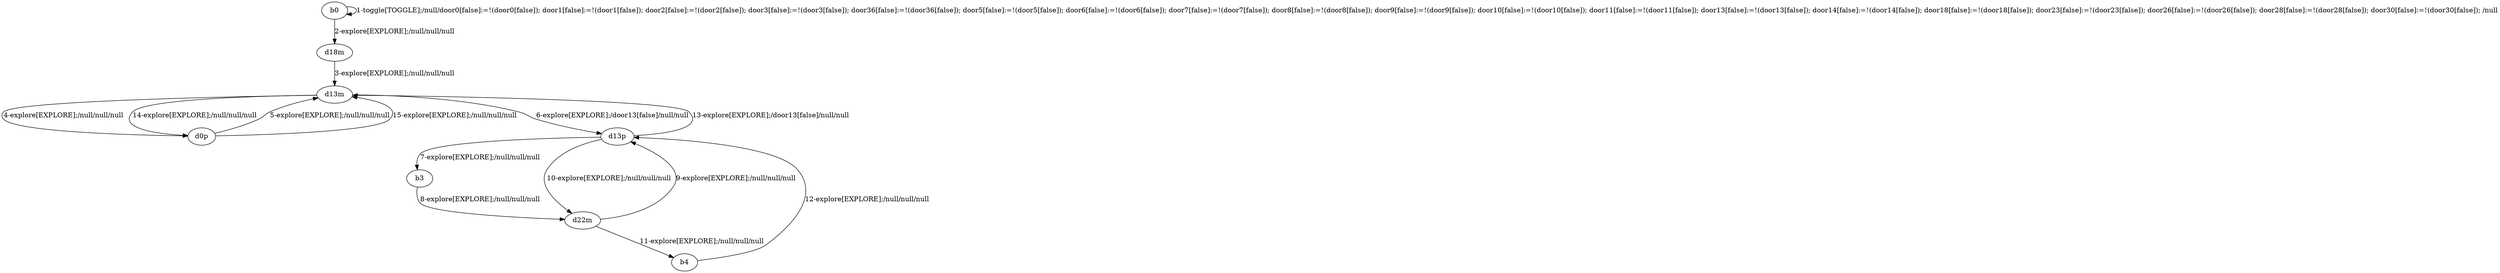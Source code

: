 # Total number of goals covered by this test: 2
# b4 --> d13p
# d22m --> d13p

digraph g {
"b0" -> "b0" [label = "1-toggle[TOGGLE];/null/door0[false]:=!(door0[false]); door1[false]:=!(door1[false]); door2[false]:=!(door2[false]); door3[false]:=!(door3[false]); door36[false]:=!(door36[false]); door5[false]:=!(door5[false]); door6[false]:=!(door6[false]); door7[false]:=!(door7[false]); door8[false]:=!(door8[false]); door9[false]:=!(door9[false]); door10[false]:=!(door10[false]); door11[false]:=!(door11[false]); door13[false]:=!(door13[false]); door14[false]:=!(door14[false]); door18[false]:=!(door18[false]); door23[false]:=!(door23[false]); door26[false]:=!(door26[false]); door28[false]:=!(door28[false]); door30[false]:=!(door30[false]); /null"];
"b0" -> "d18m" [label = "2-explore[EXPLORE];/null/null/null"];
"d18m" -> "d13m" [label = "3-explore[EXPLORE];/null/null/null"];
"d13m" -> "d0p" [label = "4-explore[EXPLORE];/null/null/null"];
"d0p" -> "d13m" [label = "5-explore[EXPLORE];/null/null/null"];
"d13m" -> "d13p" [label = "6-explore[EXPLORE];/door13[false]/null/null"];
"d13p" -> "b3" [label = "7-explore[EXPLORE];/null/null/null"];
"b3" -> "d22m" [label = "8-explore[EXPLORE];/null/null/null"];
"d22m" -> "d13p" [label = "9-explore[EXPLORE];/null/null/null"];
"d13p" -> "d22m" [label = "10-explore[EXPLORE];/null/null/null"];
"d22m" -> "b4" [label = "11-explore[EXPLORE];/null/null/null"];
"b4" -> "d13p" [label = "12-explore[EXPLORE];/null/null/null"];
"d13p" -> "d13m" [label = "13-explore[EXPLORE];/door13[false]/null/null"];
"d13m" -> "d0p" [label = "14-explore[EXPLORE];/null/null/null"];
"d0p" -> "d13m" [label = "15-explore[EXPLORE];/null/null/null"];
}
